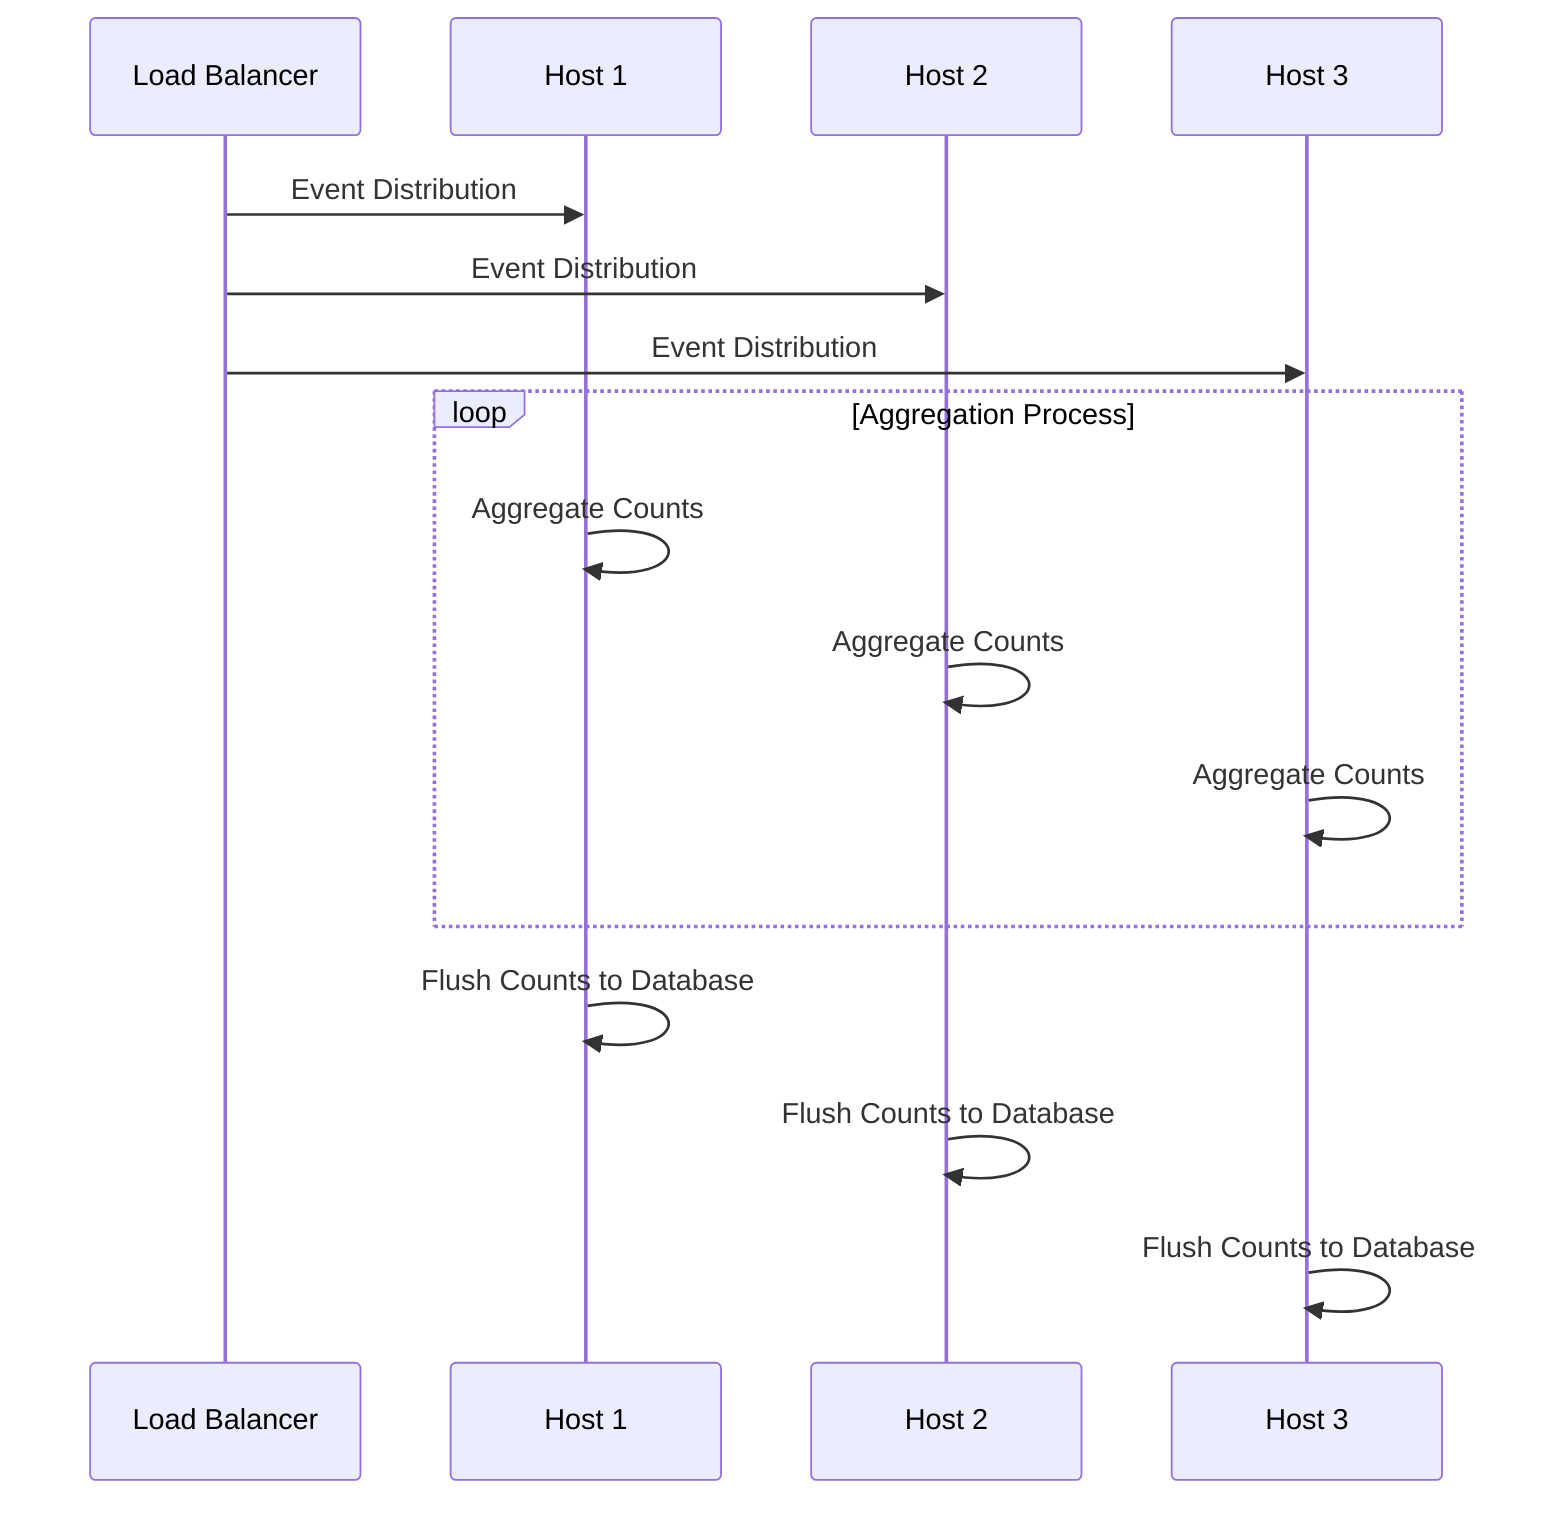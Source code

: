 sequenceDiagram
    participant LB as Load Balancer
    participant H1 as Host 1
    participant H2 as Host 2
    participant H3 as Host 3
    LB->>H1: Event Distribution
    LB->>H2: Event Distribution
    LB->>H3: Event Distribution
    loop Aggregation Process
        H1->>H1: Aggregate Counts
        H2->>H2: Aggregate Counts
        H3->>H3: Aggregate Counts
    end
    H1->>H1: Flush Counts to Database
    H2->>H2: Flush Counts to Database
    H3->>H3: Flush Counts to Database